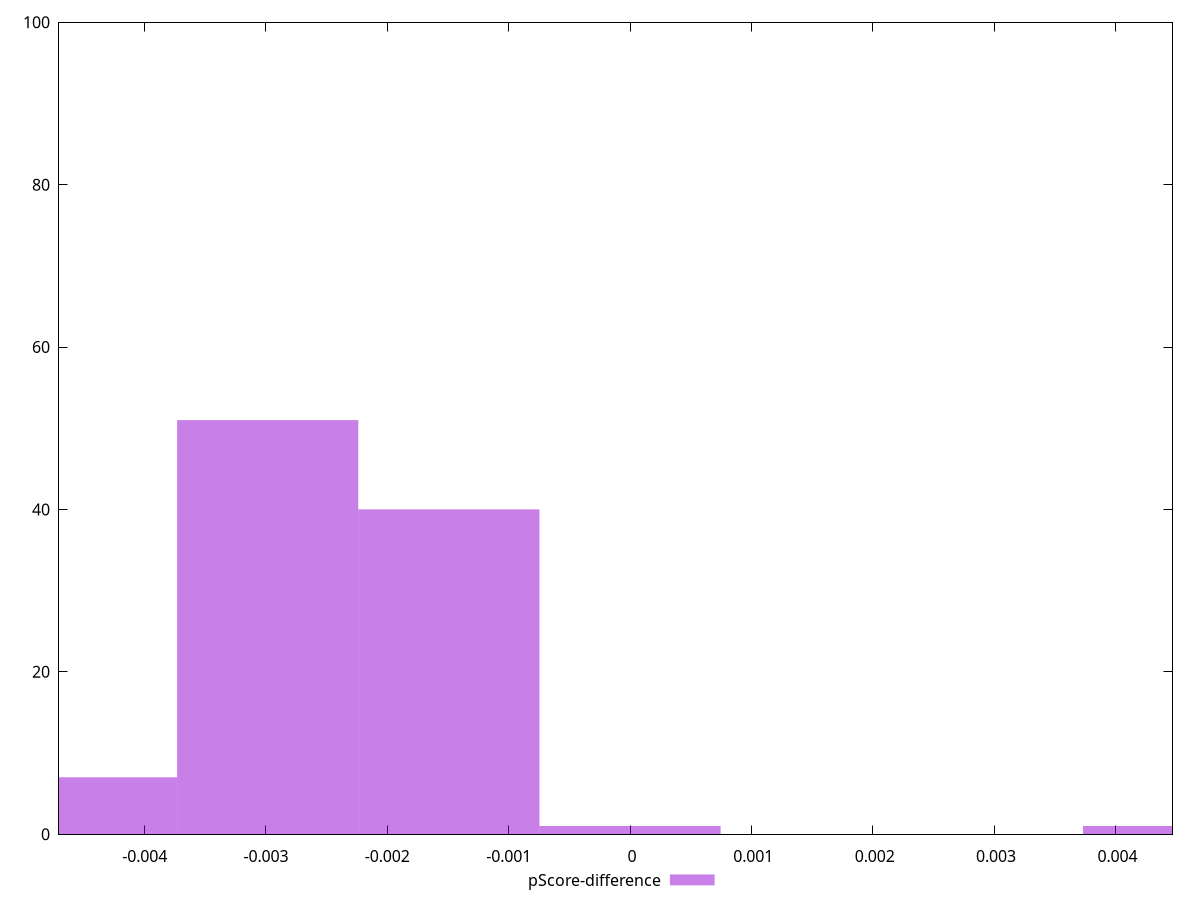 reset

$pScoreDifference <<EOF
-0.0014930366589361688 40
-0.0029860733178723375 51
-0.004479109976808506 7
0.004479109976808506 1
0 1
EOF

set key outside below
set boxwidth 0.0014930366589361688
set xrange [-0.004705882352941171:0.004470588235294115]
set yrange [0:100]
set trange [0:100]
set style fill transparent solid 0.5 noborder
set terminal svg size 640, 490 enhanced background rgb 'white'
set output "report_00011_2021-02-09T10:53:21.242Z/uses-rel-preload/samples/pages+cached+noadtech+nomedia+nocss/pScore-difference/histogram.svg"

plot $pScoreDifference title "pScore-difference" with boxes

reset
